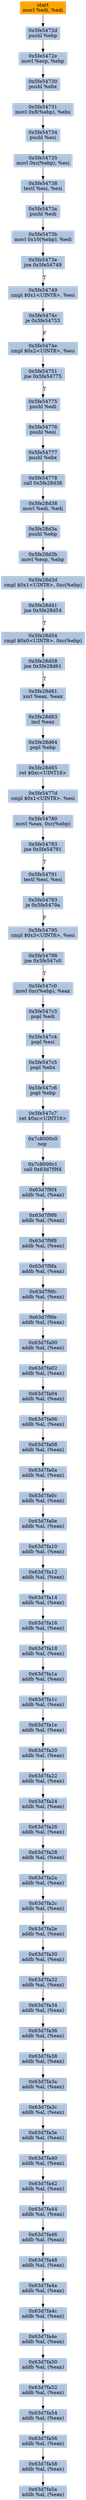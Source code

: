 digraph G {
node[shape=rectangle,style=filled,fillcolor=lightsteelblue,color=lightsteelblue]
bgcolor="transparent"
a0x5fe5472bmovl_edi_edi[label="start\nmovl %edi, %edi",color="lightgrey",fillcolor="orange"];
a0x5fe5472dpushl_ebp[label="0x5fe5472d\npushl %ebp"];
a0x5fe5472emovl_esp_ebp[label="0x5fe5472e\nmovl %esp, %ebp"];
a0x5fe54730pushl_ebx[label="0x5fe54730\npushl %ebx"];
a0x5fe54731movl_0x8ebp__ebx[label="0x5fe54731\nmovl 0x8(%ebp), %ebx"];
a0x5fe54734pushl_esi[label="0x5fe54734\npushl %esi"];
a0x5fe54735movl_0xcebp__esi[label="0x5fe54735\nmovl 0xc(%ebp), %esi"];
a0x5fe54738testl_esi_esi[label="0x5fe54738\ntestl %esi, %esi"];
a0x5fe5473apushl_edi[label="0x5fe5473a\npushl %edi"];
a0x5fe5473bmovl_0x10ebp__edi[label="0x5fe5473b\nmovl 0x10(%ebp), %edi"];
a0x5fe5473ejne_0x5fe54749[label="0x5fe5473e\njne 0x5fe54749"];
a0x5fe54749cmpl_0x1UINT8_esi[label="0x5fe54749\ncmpl $0x1<UINT8>, %esi"];
a0x5fe5474cje_0x5fe54753[label="0x5fe5474c\nje 0x5fe54753"];
a0x5fe5474ecmpl_0x2UINT8_esi[label="0x5fe5474e\ncmpl $0x2<UINT8>, %esi"];
a0x5fe54751jne_0x5fe54775[label="0x5fe54751\njne 0x5fe54775"];
a0x5fe54775pushl_edi[label="0x5fe54775\npushl %edi"];
a0x5fe54776pushl_esi[label="0x5fe54776\npushl %esi"];
a0x5fe54777pushl_ebx[label="0x5fe54777\npushl %ebx"];
a0x5fe54778call_0x5fe28d38[label="0x5fe54778\ncall 0x5fe28d38"];
a0x5fe28d38movl_edi_edi[label="0x5fe28d38\nmovl %edi, %edi"];
a0x5fe28d3apushl_ebp[label="0x5fe28d3a\npushl %ebp"];
a0x5fe28d3bmovl_esp_ebp[label="0x5fe28d3b\nmovl %esp, %ebp"];
a0x5fe28d3dcmpl_0x1UINT8_0xcebp_[label="0x5fe28d3d\ncmpl $0x1<UINT8>, 0xc(%ebp)"];
a0x5fe28d41jne_0x5fe28d54[label="0x5fe28d41\njne 0x5fe28d54"];
a0x5fe28d54cmpl_0x0UINT8_0xcebp_[label="0x5fe28d54\ncmpl $0x0<UINT8>, 0xc(%ebp)"];
a0x5fe28d58jne_0x5fe28d61[label="0x5fe28d58\njne 0x5fe28d61"];
a0x5fe28d61xorl_eax_eax[label="0x5fe28d61\nxorl %eax, %eax"];
a0x5fe28d63incl_eax[label="0x5fe28d63\nincl %eax"];
a0x5fe28d64popl_ebp[label="0x5fe28d64\npopl %ebp"];
a0x5fe28d65ret_0xcUINT16[label="0x5fe28d65\nret $0xc<UINT16>"];
a0x5fe5477dcmpl_0x1UINT8_esi[label="0x5fe5477d\ncmpl $0x1<UINT8>, %esi"];
a0x5fe54780movl_eax_0xcebp_[label="0x5fe54780\nmovl %eax, 0xc(%ebp)"];
a0x5fe54783jne_0x5fe54791[label="0x5fe54783\njne 0x5fe54791"];
a0x5fe54791testl_esi_esi[label="0x5fe54791\ntestl %esi, %esi"];
a0x5fe54793je_0x5fe5479a[label="0x5fe54793\nje 0x5fe5479a"];
a0x5fe54795cmpl_0x3UINT8_esi[label="0x5fe54795\ncmpl $0x3<UINT8>, %esi"];
a0x5fe54798jne_0x5fe547c0[label="0x5fe54798\njne 0x5fe547c0"];
a0x5fe547c0movl_0xcebp__eax[label="0x5fe547c0\nmovl 0xc(%ebp), %eax"];
a0x5fe547c3popl_edi[label="0x5fe547c3\npopl %edi"];
a0x5fe547c4popl_esi[label="0x5fe547c4\npopl %esi"];
a0x5fe547c5popl_ebx[label="0x5fe547c5\npopl %ebx"];
a0x5fe547c6popl_ebp[label="0x5fe547c6\npopl %ebp"];
a0x5fe547c7ret_0xcUINT16[label="0x5fe547c7\nret $0xc<UINT16>"];
a0x7c8000c0nop_[label="0x7c8000c0\nnop "];
a0x7c8000c1call_0x63d7f9f4[label="0x7c8000c1\ncall 0x63d7f9f4"];
a0x63d7f9f4addb_al_eax_[label="0x63d7f9f4\naddb %al, (%eax)"];
a0x63d7f9f6addb_al_eax_[label="0x63d7f9f6\naddb %al, (%eax)"];
a0x63d7f9f8addb_al_eax_[label="0x63d7f9f8\naddb %al, (%eax)"];
a0x63d7f9faaddb_al_eax_[label="0x63d7f9fa\naddb %al, (%eax)"];
a0x63d7f9fcaddb_al_eax_[label="0x63d7f9fc\naddb %al, (%eax)"];
a0x63d7f9feaddb_al_eax_[label="0x63d7f9fe\naddb %al, (%eax)"];
a0x63d7fa00addb_al_eax_[label="0x63d7fa00\naddb %al, (%eax)"];
a0x63d7fa02addb_al_eax_[label="0x63d7fa02\naddb %al, (%eax)"];
a0x63d7fa04addb_al_eax_[label="0x63d7fa04\naddb %al, (%eax)"];
a0x63d7fa06addb_al_eax_[label="0x63d7fa06\naddb %al, (%eax)"];
a0x63d7fa08addb_al_eax_[label="0x63d7fa08\naddb %al, (%eax)"];
a0x63d7fa0aaddb_al_eax_[label="0x63d7fa0a\naddb %al, (%eax)"];
a0x63d7fa0caddb_al_eax_[label="0x63d7fa0c\naddb %al, (%eax)"];
a0x63d7fa0eaddb_al_eax_[label="0x63d7fa0e\naddb %al, (%eax)"];
a0x63d7fa10addb_al_eax_[label="0x63d7fa10\naddb %al, (%eax)"];
a0x63d7fa12addb_al_eax_[label="0x63d7fa12\naddb %al, (%eax)"];
a0x63d7fa14addb_al_eax_[label="0x63d7fa14\naddb %al, (%eax)"];
a0x63d7fa16addb_al_eax_[label="0x63d7fa16\naddb %al, (%eax)"];
a0x63d7fa18addb_al_eax_[label="0x63d7fa18\naddb %al, (%eax)"];
a0x63d7fa1aaddb_al_eax_[label="0x63d7fa1a\naddb %al, (%eax)"];
a0x63d7fa1caddb_al_eax_[label="0x63d7fa1c\naddb %al, (%eax)"];
a0x63d7fa1eaddb_al_eax_[label="0x63d7fa1e\naddb %al, (%eax)"];
a0x63d7fa20addb_al_eax_[label="0x63d7fa20\naddb %al, (%eax)"];
a0x63d7fa22addb_al_eax_[label="0x63d7fa22\naddb %al, (%eax)"];
a0x63d7fa24addb_al_eax_[label="0x63d7fa24\naddb %al, (%eax)"];
a0x63d7fa26addb_al_eax_[label="0x63d7fa26\naddb %al, (%eax)"];
a0x63d7fa28addb_al_eax_[label="0x63d7fa28\naddb %al, (%eax)"];
a0x63d7fa2aaddb_al_eax_[label="0x63d7fa2a\naddb %al, (%eax)"];
a0x63d7fa2caddb_al_eax_[label="0x63d7fa2c\naddb %al, (%eax)"];
a0x63d7fa2eaddb_al_eax_[label="0x63d7fa2e\naddb %al, (%eax)"];
a0x63d7fa30addb_al_eax_[label="0x63d7fa30\naddb %al, (%eax)"];
a0x63d7fa32addb_al_eax_[label="0x63d7fa32\naddb %al, (%eax)"];
a0x63d7fa34addb_al_eax_[label="0x63d7fa34\naddb %al, (%eax)"];
a0x63d7fa36addb_al_eax_[label="0x63d7fa36\naddb %al, (%eax)"];
a0x63d7fa38addb_al_eax_[label="0x63d7fa38\naddb %al, (%eax)"];
a0x63d7fa3aaddb_al_eax_[label="0x63d7fa3a\naddb %al, (%eax)"];
a0x63d7fa3caddb_al_eax_[label="0x63d7fa3c\naddb %al, (%eax)"];
a0x63d7fa3eaddb_al_eax_[label="0x63d7fa3e\naddb %al, (%eax)"];
a0x63d7fa40addb_al_eax_[label="0x63d7fa40\naddb %al, (%eax)"];
a0x63d7fa42addb_al_eax_[label="0x63d7fa42\naddb %al, (%eax)"];
a0x63d7fa44addb_al_eax_[label="0x63d7fa44\naddb %al, (%eax)"];
a0x63d7fa46addb_al_eax_[label="0x63d7fa46\naddb %al, (%eax)"];
a0x63d7fa48addb_al_eax_[label="0x63d7fa48\naddb %al, (%eax)"];
a0x63d7fa4aaddb_al_eax_[label="0x63d7fa4a\naddb %al, (%eax)"];
a0x63d7fa4caddb_al_eax_[label="0x63d7fa4c\naddb %al, (%eax)"];
a0x63d7fa4eaddb_al_eax_[label="0x63d7fa4e\naddb %al, (%eax)"];
a0x63d7fa50addb_al_eax_[label="0x63d7fa50\naddb %al, (%eax)"];
a0x63d7fa52addb_al_eax_[label="0x63d7fa52\naddb %al, (%eax)"];
a0x63d7fa54addb_al_eax_[label="0x63d7fa54\naddb %al, (%eax)"];
a0x63d7fa56addb_al_eax_[label="0x63d7fa56\naddb %al, (%eax)"];
a0x63d7fa58addb_al_eax_[label="0x63d7fa58\naddb %al, (%eax)"];
a0x63d7fa5aaddb_al_eax_[label="0x63d7fa5a\naddb %al, (%eax)"];
a0x5fe5472bmovl_edi_edi -> a0x5fe5472dpushl_ebp [color="#000000"];
a0x5fe5472dpushl_ebp -> a0x5fe5472emovl_esp_ebp [color="#000000"];
a0x5fe5472emovl_esp_ebp -> a0x5fe54730pushl_ebx [color="#000000"];
a0x5fe54730pushl_ebx -> a0x5fe54731movl_0x8ebp__ebx [color="#000000"];
a0x5fe54731movl_0x8ebp__ebx -> a0x5fe54734pushl_esi [color="#000000"];
a0x5fe54734pushl_esi -> a0x5fe54735movl_0xcebp__esi [color="#000000"];
a0x5fe54735movl_0xcebp__esi -> a0x5fe54738testl_esi_esi [color="#000000"];
a0x5fe54738testl_esi_esi -> a0x5fe5473apushl_edi [color="#000000"];
a0x5fe5473apushl_edi -> a0x5fe5473bmovl_0x10ebp__edi [color="#000000"];
a0x5fe5473bmovl_0x10ebp__edi -> a0x5fe5473ejne_0x5fe54749 [color="#000000"];
a0x5fe5473ejne_0x5fe54749 -> a0x5fe54749cmpl_0x1UINT8_esi [color="#000000",label="T"];
a0x5fe54749cmpl_0x1UINT8_esi -> a0x5fe5474cje_0x5fe54753 [color="#000000"];
a0x5fe5474cje_0x5fe54753 -> a0x5fe5474ecmpl_0x2UINT8_esi [color="#000000",label="F"];
a0x5fe5474ecmpl_0x2UINT8_esi -> a0x5fe54751jne_0x5fe54775 [color="#000000"];
a0x5fe54751jne_0x5fe54775 -> a0x5fe54775pushl_edi [color="#000000",label="T"];
a0x5fe54775pushl_edi -> a0x5fe54776pushl_esi [color="#000000"];
a0x5fe54776pushl_esi -> a0x5fe54777pushl_ebx [color="#000000"];
a0x5fe54777pushl_ebx -> a0x5fe54778call_0x5fe28d38 [color="#000000"];
a0x5fe54778call_0x5fe28d38 -> a0x5fe28d38movl_edi_edi [color="#000000"];
a0x5fe28d38movl_edi_edi -> a0x5fe28d3apushl_ebp [color="#000000"];
a0x5fe28d3apushl_ebp -> a0x5fe28d3bmovl_esp_ebp [color="#000000"];
a0x5fe28d3bmovl_esp_ebp -> a0x5fe28d3dcmpl_0x1UINT8_0xcebp_ [color="#000000"];
a0x5fe28d3dcmpl_0x1UINT8_0xcebp_ -> a0x5fe28d41jne_0x5fe28d54 [color="#000000"];
a0x5fe28d41jne_0x5fe28d54 -> a0x5fe28d54cmpl_0x0UINT8_0xcebp_ [color="#000000",label="T"];
a0x5fe28d54cmpl_0x0UINT8_0xcebp_ -> a0x5fe28d58jne_0x5fe28d61 [color="#000000"];
a0x5fe28d58jne_0x5fe28d61 -> a0x5fe28d61xorl_eax_eax [color="#000000",label="T"];
a0x5fe28d61xorl_eax_eax -> a0x5fe28d63incl_eax [color="#000000"];
a0x5fe28d63incl_eax -> a0x5fe28d64popl_ebp [color="#000000"];
a0x5fe28d64popl_ebp -> a0x5fe28d65ret_0xcUINT16 [color="#000000"];
a0x5fe28d65ret_0xcUINT16 -> a0x5fe5477dcmpl_0x1UINT8_esi [color="#000000"];
a0x5fe5477dcmpl_0x1UINT8_esi -> a0x5fe54780movl_eax_0xcebp_ [color="#000000"];
a0x5fe54780movl_eax_0xcebp_ -> a0x5fe54783jne_0x5fe54791 [color="#000000"];
a0x5fe54783jne_0x5fe54791 -> a0x5fe54791testl_esi_esi [color="#000000",label="T"];
a0x5fe54791testl_esi_esi -> a0x5fe54793je_0x5fe5479a [color="#000000"];
a0x5fe54793je_0x5fe5479a -> a0x5fe54795cmpl_0x3UINT8_esi [color="#000000",label="F"];
a0x5fe54795cmpl_0x3UINT8_esi -> a0x5fe54798jne_0x5fe547c0 [color="#000000"];
a0x5fe54798jne_0x5fe547c0 -> a0x5fe547c0movl_0xcebp__eax [color="#000000",label="T"];
a0x5fe547c0movl_0xcebp__eax -> a0x5fe547c3popl_edi [color="#000000"];
a0x5fe547c3popl_edi -> a0x5fe547c4popl_esi [color="#000000"];
a0x5fe547c4popl_esi -> a0x5fe547c5popl_ebx [color="#000000"];
a0x5fe547c5popl_ebx -> a0x5fe547c6popl_ebp [color="#000000"];
a0x5fe547c6popl_ebp -> a0x5fe547c7ret_0xcUINT16 [color="#000000"];
a0x5fe547c7ret_0xcUINT16 -> a0x7c8000c0nop_ [color="#000000"];
a0x7c8000c0nop_ -> a0x7c8000c1call_0x63d7f9f4 [color="#000000"];
a0x7c8000c1call_0x63d7f9f4 -> a0x63d7f9f4addb_al_eax_ [color="#000000"];
a0x63d7f9f4addb_al_eax_ -> a0x63d7f9f6addb_al_eax_ [color="#000000"];
a0x63d7f9f6addb_al_eax_ -> a0x63d7f9f8addb_al_eax_ [color="#000000"];
a0x63d7f9f8addb_al_eax_ -> a0x63d7f9faaddb_al_eax_ [color="#000000"];
a0x63d7f9faaddb_al_eax_ -> a0x63d7f9fcaddb_al_eax_ [color="#000000"];
a0x63d7f9fcaddb_al_eax_ -> a0x63d7f9feaddb_al_eax_ [color="#000000"];
a0x63d7f9feaddb_al_eax_ -> a0x63d7fa00addb_al_eax_ [color="#000000"];
a0x63d7fa00addb_al_eax_ -> a0x63d7fa02addb_al_eax_ [color="#000000"];
a0x63d7fa02addb_al_eax_ -> a0x63d7fa04addb_al_eax_ [color="#000000"];
a0x63d7fa04addb_al_eax_ -> a0x63d7fa06addb_al_eax_ [color="#000000"];
a0x63d7fa06addb_al_eax_ -> a0x63d7fa08addb_al_eax_ [color="#000000"];
a0x63d7fa08addb_al_eax_ -> a0x63d7fa0aaddb_al_eax_ [color="#000000"];
a0x63d7fa0aaddb_al_eax_ -> a0x63d7fa0caddb_al_eax_ [color="#000000"];
a0x63d7fa0caddb_al_eax_ -> a0x63d7fa0eaddb_al_eax_ [color="#000000"];
a0x63d7fa0eaddb_al_eax_ -> a0x63d7fa10addb_al_eax_ [color="#000000"];
a0x63d7fa10addb_al_eax_ -> a0x63d7fa12addb_al_eax_ [color="#000000"];
a0x63d7fa12addb_al_eax_ -> a0x63d7fa14addb_al_eax_ [color="#000000"];
a0x63d7fa14addb_al_eax_ -> a0x63d7fa16addb_al_eax_ [color="#000000"];
a0x63d7fa16addb_al_eax_ -> a0x63d7fa18addb_al_eax_ [color="#000000"];
a0x63d7fa18addb_al_eax_ -> a0x63d7fa1aaddb_al_eax_ [color="#000000"];
a0x63d7fa1aaddb_al_eax_ -> a0x63d7fa1caddb_al_eax_ [color="#000000"];
a0x63d7fa1caddb_al_eax_ -> a0x63d7fa1eaddb_al_eax_ [color="#000000"];
a0x63d7fa1eaddb_al_eax_ -> a0x63d7fa20addb_al_eax_ [color="#000000"];
a0x63d7fa20addb_al_eax_ -> a0x63d7fa22addb_al_eax_ [color="#000000"];
a0x63d7fa22addb_al_eax_ -> a0x63d7fa24addb_al_eax_ [color="#000000"];
a0x63d7fa24addb_al_eax_ -> a0x63d7fa26addb_al_eax_ [color="#000000"];
a0x63d7fa26addb_al_eax_ -> a0x63d7fa28addb_al_eax_ [color="#000000"];
a0x63d7fa28addb_al_eax_ -> a0x63d7fa2aaddb_al_eax_ [color="#000000"];
a0x63d7fa2aaddb_al_eax_ -> a0x63d7fa2caddb_al_eax_ [color="#000000"];
a0x63d7fa2caddb_al_eax_ -> a0x63d7fa2eaddb_al_eax_ [color="#000000"];
a0x63d7fa2eaddb_al_eax_ -> a0x63d7fa30addb_al_eax_ [color="#000000"];
a0x63d7fa30addb_al_eax_ -> a0x63d7fa32addb_al_eax_ [color="#000000"];
a0x63d7fa32addb_al_eax_ -> a0x63d7fa34addb_al_eax_ [color="#000000"];
a0x63d7fa34addb_al_eax_ -> a0x63d7fa36addb_al_eax_ [color="#000000"];
a0x63d7fa36addb_al_eax_ -> a0x63d7fa38addb_al_eax_ [color="#000000"];
a0x63d7fa38addb_al_eax_ -> a0x63d7fa3aaddb_al_eax_ [color="#000000"];
a0x63d7fa3aaddb_al_eax_ -> a0x63d7fa3caddb_al_eax_ [color="#000000"];
a0x63d7fa3caddb_al_eax_ -> a0x63d7fa3eaddb_al_eax_ [color="#000000"];
a0x63d7fa3eaddb_al_eax_ -> a0x63d7fa40addb_al_eax_ [color="#000000"];
a0x63d7fa40addb_al_eax_ -> a0x63d7fa42addb_al_eax_ [color="#000000"];
a0x63d7fa42addb_al_eax_ -> a0x63d7fa44addb_al_eax_ [color="#000000"];
a0x63d7fa44addb_al_eax_ -> a0x63d7fa46addb_al_eax_ [color="#000000"];
a0x63d7fa46addb_al_eax_ -> a0x63d7fa48addb_al_eax_ [color="#000000"];
a0x63d7fa48addb_al_eax_ -> a0x63d7fa4aaddb_al_eax_ [color="#000000"];
a0x63d7fa4aaddb_al_eax_ -> a0x63d7fa4caddb_al_eax_ [color="#000000"];
a0x63d7fa4caddb_al_eax_ -> a0x63d7fa4eaddb_al_eax_ [color="#000000"];
a0x63d7fa4eaddb_al_eax_ -> a0x63d7fa50addb_al_eax_ [color="#000000"];
a0x63d7fa50addb_al_eax_ -> a0x63d7fa52addb_al_eax_ [color="#000000"];
a0x63d7fa52addb_al_eax_ -> a0x63d7fa54addb_al_eax_ [color="#000000"];
a0x63d7fa54addb_al_eax_ -> a0x63d7fa56addb_al_eax_ [color="#000000"];
a0x63d7fa56addb_al_eax_ -> a0x63d7fa58addb_al_eax_ [color="#000000"];
a0x63d7fa58addb_al_eax_ -> a0x63d7fa5aaddb_al_eax_ [color="#000000"];
}
